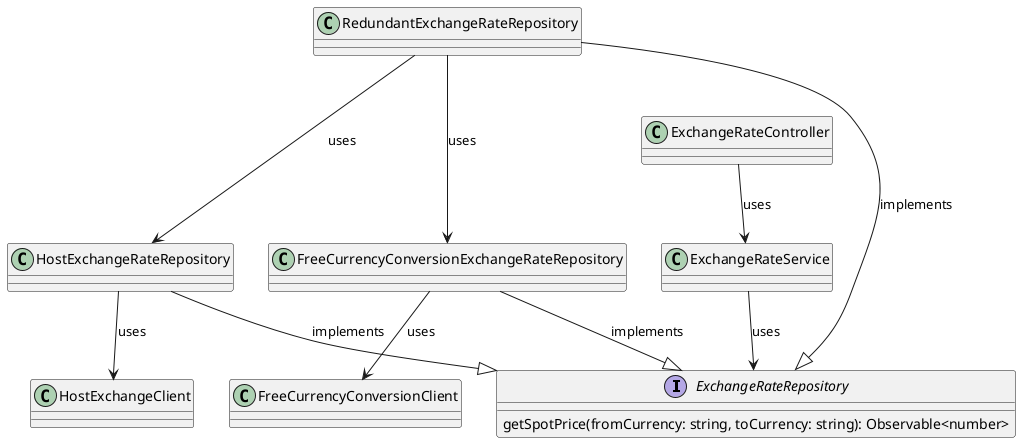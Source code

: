 @startuml

interface ExchangeRateRepository {
  getSpotPrice(fromCurrency: string, toCurrency: string): Observable<number>
}

ExchangeRateController --> ExchangeRateService: uses
ExchangeRateService --> ExchangeRateRepository: uses

HostExchangeRateRepository -|> ExchangeRateRepository: implements
HostExchangeRateRepository --> HostExchangeClient: uses

FreeCurrencyConversionExchangeRateRepository --|> ExchangeRateRepository: implements
FreeCurrencyConversionExchangeRateRepository --> FreeCurrencyConversionClient: uses

RedundantExchangeRateRepository ---|> ExchangeRateRepository: implements
RedundantExchangeRateRepository ---> HostExchangeRateRepository: uses
RedundantExchangeRateRepository ---> FreeCurrencyConversionExchangeRateRepository: uses

@enduml